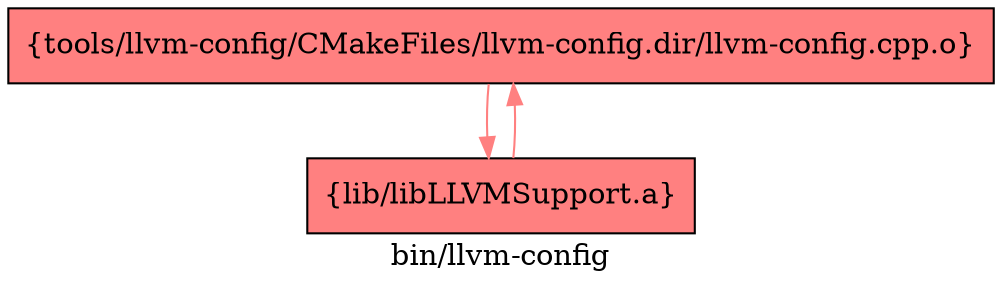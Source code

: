 digraph "bin/llvm-config" {
	label="bin/llvm-config";
	{ rank=same; Node0x555569b2c168;  }

	Node0x555569b2c168 [shape=record,shape=box,style=filled,fillcolor="1.000000 0.5 1",group=1,label="{tools/llvm-config/CMakeFiles/llvm-config.dir/llvm-config.cpp.o}"];
	Node0x555569b2c168 -> Node0x555569b2c2f8[color="1.000000 0.5 1"];
	Node0x555569b2c2f8 [shape=record,shape=box,style=filled,fillcolor="1.000000 0.5 1",group=1,label="{lib/libLLVMSupport.a}"];
	Node0x555569b2c2f8 -> Node0x555569b2c168[color="1.000000 0.5 1"];
}
